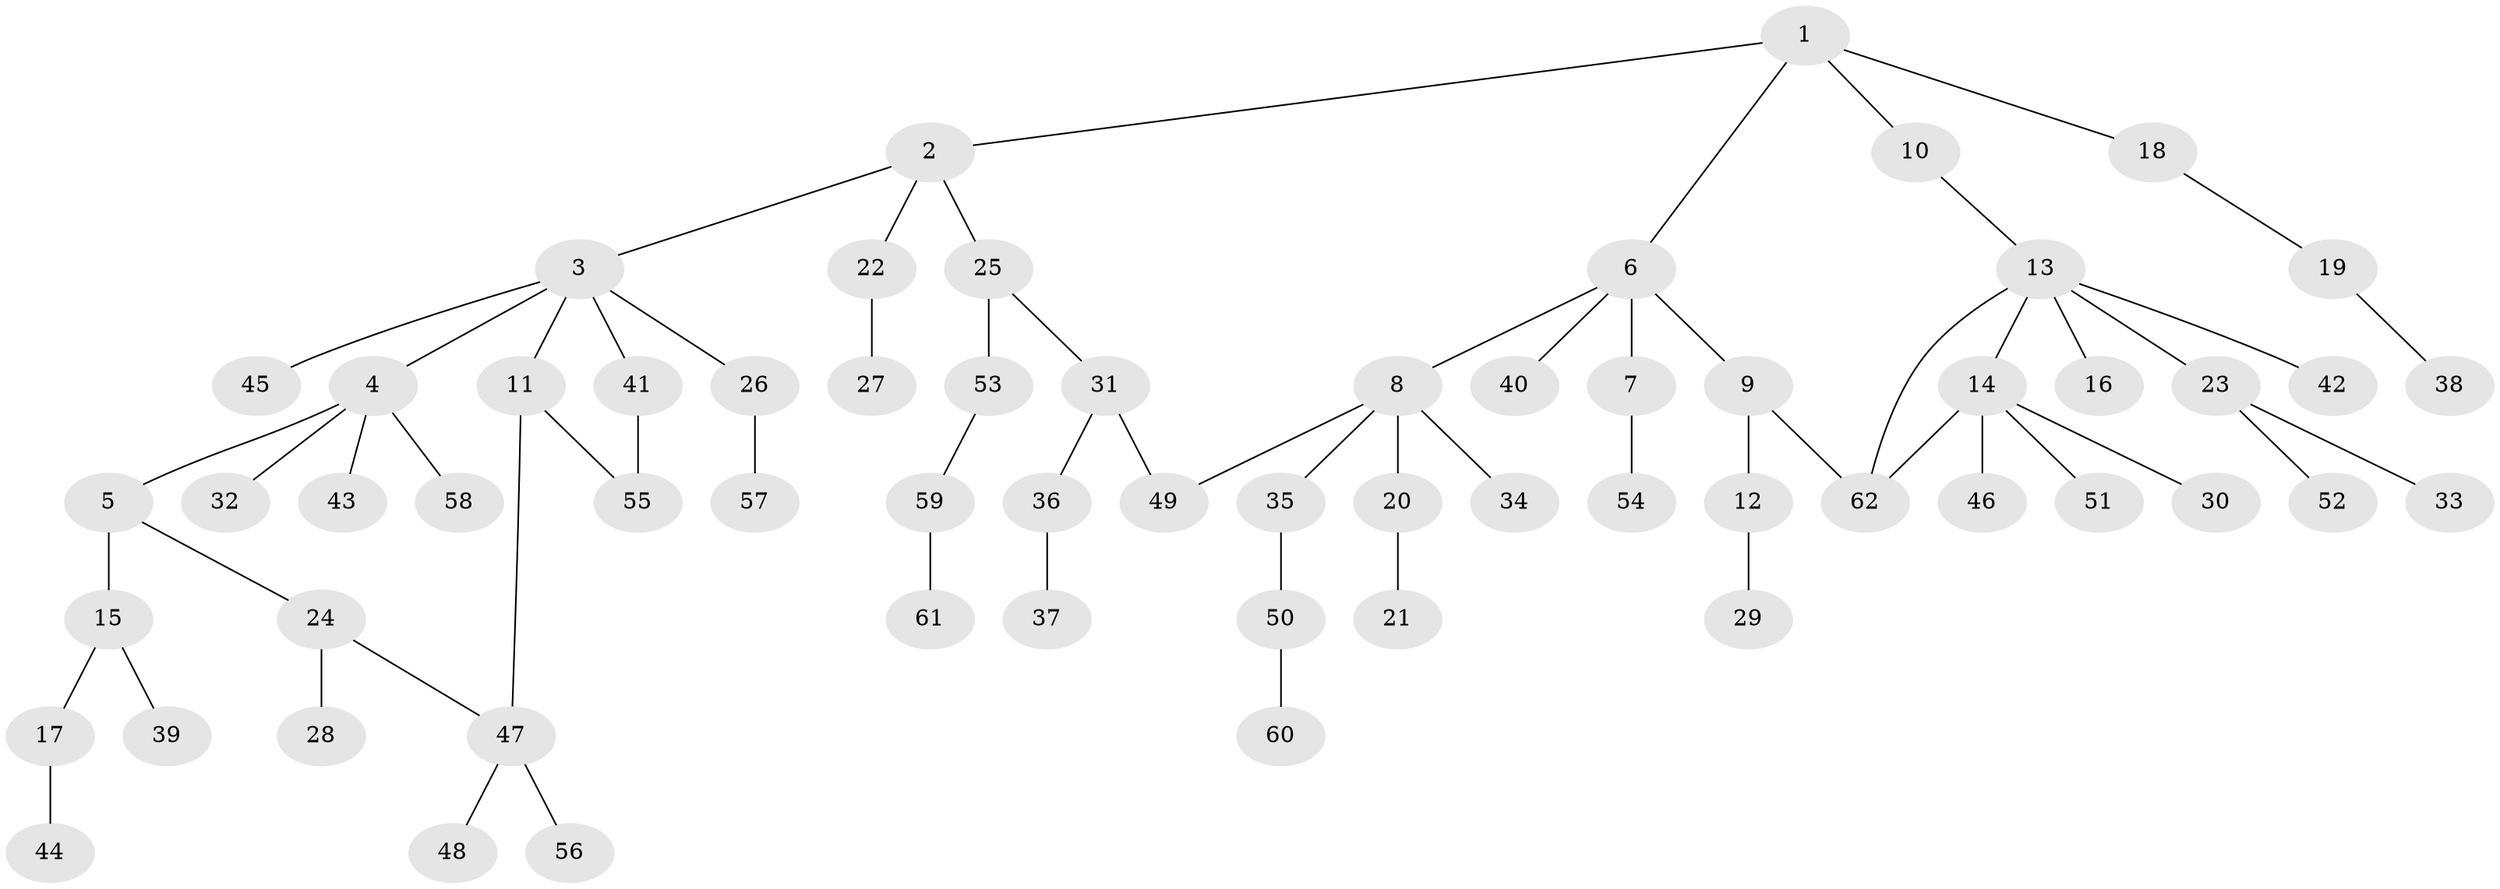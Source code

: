 // coarse degree distribution, {4: 0.15789473684210525, 5: 0.10526315789473684, 1: 0.5263157894736842, 2: 0.15789473684210525, 3: 0.05263157894736842}
// Generated by graph-tools (version 1.1) at 2025/41/03/06/25 10:41:28]
// undirected, 62 vertices, 66 edges
graph export_dot {
graph [start="1"]
  node [color=gray90,style=filled];
  1;
  2;
  3;
  4;
  5;
  6;
  7;
  8;
  9;
  10;
  11;
  12;
  13;
  14;
  15;
  16;
  17;
  18;
  19;
  20;
  21;
  22;
  23;
  24;
  25;
  26;
  27;
  28;
  29;
  30;
  31;
  32;
  33;
  34;
  35;
  36;
  37;
  38;
  39;
  40;
  41;
  42;
  43;
  44;
  45;
  46;
  47;
  48;
  49;
  50;
  51;
  52;
  53;
  54;
  55;
  56;
  57;
  58;
  59;
  60;
  61;
  62;
  1 -- 2;
  1 -- 6;
  1 -- 10;
  1 -- 18;
  2 -- 3;
  2 -- 22;
  2 -- 25;
  3 -- 4;
  3 -- 11;
  3 -- 26;
  3 -- 41;
  3 -- 45;
  4 -- 5;
  4 -- 32;
  4 -- 43;
  4 -- 58;
  5 -- 15;
  5 -- 24;
  6 -- 7;
  6 -- 8;
  6 -- 9;
  6 -- 40;
  7 -- 54;
  8 -- 20;
  8 -- 34;
  8 -- 35;
  8 -- 49;
  9 -- 12;
  9 -- 62;
  10 -- 13;
  11 -- 47;
  11 -- 55;
  12 -- 29;
  13 -- 14;
  13 -- 16;
  13 -- 23;
  13 -- 42;
  13 -- 62;
  14 -- 30;
  14 -- 46;
  14 -- 51;
  14 -- 62;
  15 -- 17;
  15 -- 39;
  17 -- 44;
  18 -- 19;
  19 -- 38;
  20 -- 21;
  22 -- 27;
  23 -- 33;
  23 -- 52;
  24 -- 28;
  24 -- 47;
  25 -- 31;
  25 -- 53;
  26 -- 57;
  31 -- 36;
  31 -- 49;
  35 -- 50;
  36 -- 37;
  41 -- 55;
  47 -- 48;
  47 -- 56;
  50 -- 60;
  53 -- 59;
  59 -- 61;
}
